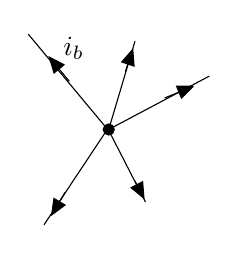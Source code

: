 \begin{tikzpicture}[y=-1cm]
\filldraw[black] (3.022,2.811) circle (0.07cm);
\draw[black] (2,1.6) -- (3,2.8);
\draw[black] (3.011,2.8) -- (2.2,4.022);
\draw[black] (3.011,2.8) -- (3.489,3.733);
\draw[black] (3.022,2.811) -- (4.3,2.133);
\draw[black] (3.022,2.811) -- (3.356,1.689);
\draw[arrows=-triangle 45,black] (2.522,2.2) -- (2.256,1.878);
\draw[arrows=-triangle 45,black] (3.233,2.078) -- (3.333,1.778);
\draw[arrows=-triangle 45,black] (3.733,2.411) -- (4.111,2.256);
\draw[arrows=-triangle 45,black] (3.356,3.467) -- (3.478,3.7);
\draw[arrows=-triangle 45,black] (2.467,3.611) -- (2.289,3.911);
\path (2.322,1.867) node[text=black,anchor=base west] {$i_b$};
\end{tikzpicture}%
